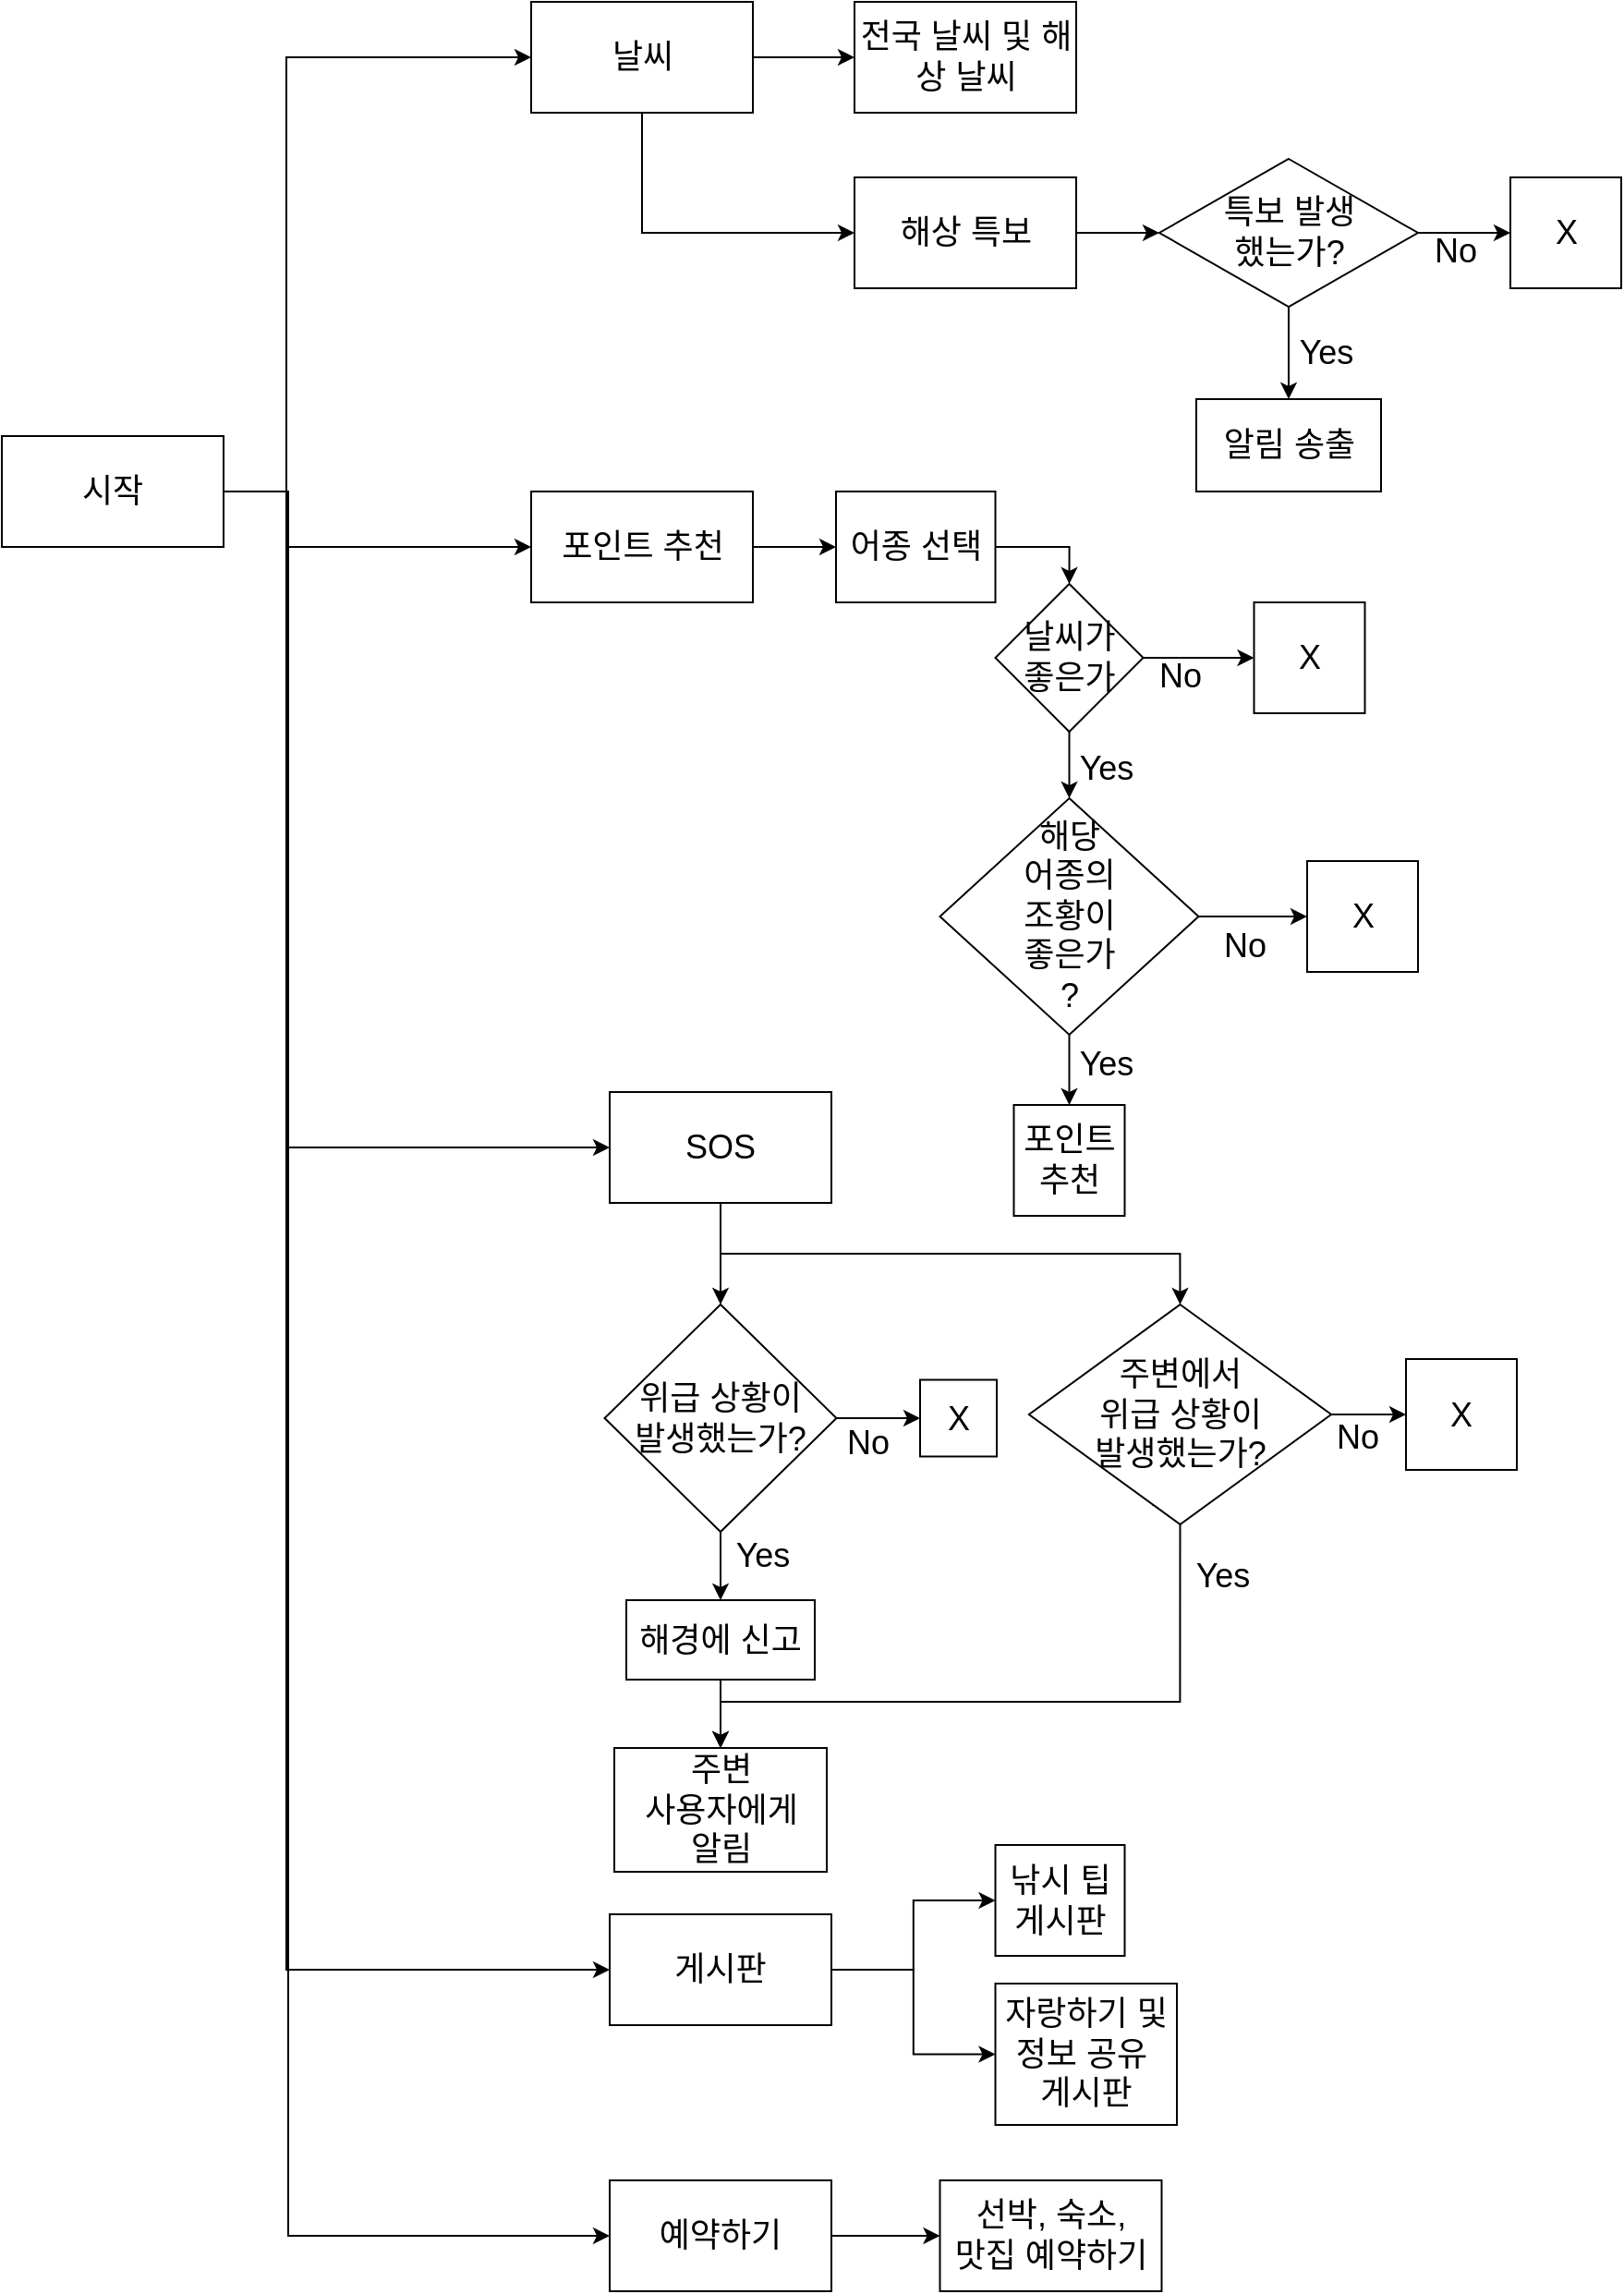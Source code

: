 <mxfile version="13.0.3" type="device"><diagram id="C5RBs43oDa-KdzZeNtuy" name="Page-1"><mxGraphModel dx="2878" dy="207" grid="0" gridSize="10" guides="1" tooltips="1" connect="1" arrows="1" fold="1" page="0" pageScale="1" pageWidth="827" pageHeight="1169" math="0" shadow="0"><root><mxCell id="WIyWlLk6GJQsqaUBKTNV-0"/><mxCell id="WIyWlLk6GJQsqaUBKTNV-1" parent="WIyWlLk6GJQsqaUBKTNV-0"/><mxCell id="WPZVKmL5lqJYASjMzF_t-21" style="edgeStyle=orthogonalEdgeStyle;rounded=0;orthogonalLoop=1;jettySize=auto;html=1;exitX=1;exitY=0.5;exitDx=0;exitDy=0;entryX=0;entryY=0.5;entryDx=0;entryDy=0;" parent="WIyWlLk6GJQsqaUBKTNV-1" source="WPZVKmL5lqJYASjMzF_t-0" target="WPZVKmL5lqJYASjMzF_t-1" edge="1"><mxGeometry relative="1" as="geometry"><Array as="points"><mxPoint x="-260" y="1110"/><mxPoint x="-260" y="875"/></Array></mxGeometry></mxCell><mxCell id="WPZVKmL5lqJYASjMzF_t-22" style="edgeStyle=orthogonalEdgeStyle;rounded=0;orthogonalLoop=1;jettySize=auto;html=1;exitX=1;exitY=0.5;exitDx=0;exitDy=0;entryX=0;entryY=0.5;entryDx=0;entryDy=0;" parent="WIyWlLk6GJQsqaUBKTNV-1" source="WPZVKmL5lqJYASjMzF_t-0" target="WPZVKmL5lqJYASjMzF_t-5" edge="1"><mxGeometry relative="1" as="geometry"><Array as="points"><mxPoint x="-260" y="1110"/><mxPoint x="-260" y="1140"/></Array></mxGeometry></mxCell><mxCell id="WPZVKmL5lqJYASjMzF_t-23" style="edgeStyle=orthogonalEdgeStyle;rounded=0;orthogonalLoop=1;jettySize=auto;html=1;exitX=1;exitY=0.5;exitDx=0;exitDy=0;entryX=0;entryY=0.5;entryDx=0;entryDy=0;" parent="WIyWlLk6GJQsqaUBKTNV-1" source="WPZVKmL5lqJYASjMzF_t-0" target="WPZVKmL5lqJYASjMzF_t-6" edge="1"><mxGeometry relative="1" as="geometry"><mxPoint x="-127" y="1441" as="targetPoint"/><Array as="points"><mxPoint x="-260" y="1110"/><mxPoint x="-260" y="1465"/></Array></mxGeometry></mxCell><mxCell id="WPZVKmL5lqJYASjMzF_t-24" style="edgeStyle=orthogonalEdgeStyle;rounded=0;orthogonalLoop=1;jettySize=auto;html=1;exitX=1;exitY=0.5;exitDx=0;exitDy=0;entryX=0;entryY=0.5;entryDx=0;entryDy=0;" parent="WIyWlLk6GJQsqaUBKTNV-1" source="WPZVKmL5lqJYASjMzF_t-0" target="WPZVKmL5lqJYASjMzF_t-4" edge="1"><mxGeometry relative="1" as="geometry"><Array as="points"><mxPoint x="-260" y="1110"/><mxPoint x="-260" y="1910"/></Array></mxGeometry></mxCell><mxCell id="ukHKx_zSYz_Lm_GWUAdn-16" style="edgeStyle=orthogonalEdgeStyle;rounded=0;orthogonalLoop=1;jettySize=auto;html=1;exitX=1;exitY=0.5;exitDx=0;exitDy=0;entryX=0;entryY=0.5;entryDx=0;entryDy=0;" edge="1" parent="WIyWlLk6GJQsqaUBKTNV-1" source="WPZVKmL5lqJYASjMzF_t-0" target="ukHKx_zSYz_Lm_GWUAdn-14"><mxGeometry relative="1" as="geometry"><Array as="points"><mxPoint x="-259" y="1110"/><mxPoint x="-259" y="2054"/></Array></mxGeometry></mxCell><mxCell id="WPZVKmL5lqJYASjMzF_t-0" value="&lt;font style=&quot;font-size: 18px&quot;&gt;시작&lt;/font&gt;" style="rounded=0;whiteSpace=wrap;html=1;direction=east;" parent="WIyWlLk6GJQsqaUBKTNV-1" vertex="1"><mxGeometry x="-414" y="1080" width="120" height="60" as="geometry"/></mxCell><mxCell id="WPZVKmL5lqJYASjMzF_t-26" style="edgeStyle=orthogonalEdgeStyle;rounded=0;orthogonalLoop=1;jettySize=auto;html=1;exitX=0.5;exitY=1;exitDx=0;exitDy=0;entryX=0;entryY=0.5;entryDx=0;entryDy=0;" parent="WIyWlLk6GJQsqaUBKTNV-1" source="WPZVKmL5lqJYASjMzF_t-1" target="WPZVKmL5lqJYASjMzF_t-8" edge="1"><mxGeometry relative="1" as="geometry"/></mxCell><mxCell id="ukHKx_zSYz_Lm_GWUAdn-1" style="edgeStyle=orthogonalEdgeStyle;rounded=0;orthogonalLoop=1;jettySize=auto;html=1;exitX=1;exitY=0.5;exitDx=0;exitDy=0;entryX=0;entryY=0.5;entryDx=0;entryDy=0;" edge="1" parent="WIyWlLk6GJQsqaUBKTNV-1" source="WPZVKmL5lqJYASjMzF_t-1" target="WPZVKmL5lqJYASjMzF_t-7"><mxGeometry relative="1" as="geometry"/></mxCell><mxCell id="WPZVKmL5lqJYASjMzF_t-1" value="&lt;font style=&quot;font-size: 18px&quot;&gt;날씨&lt;/font&gt;" style="rounded=0;whiteSpace=wrap;html=1;direction=east;" parent="WIyWlLk6GJQsqaUBKTNV-1" vertex="1"><mxGeometry x="-127.5" y="845" width="120" height="60" as="geometry"/></mxCell><mxCell id="WPZVKmL5lqJYASjMzF_t-46" style="edgeStyle=orthogonalEdgeStyle;rounded=0;orthogonalLoop=1;jettySize=auto;html=1;exitX=1;exitY=0.5;exitDx=0;exitDy=0;entryX=0;entryY=0.5;entryDx=0;entryDy=0;" parent="WIyWlLk6GJQsqaUBKTNV-1" source="WPZVKmL5lqJYASjMzF_t-4" target="WPZVKmL5lqJYASjMzF_t-42" edge="1"><mxGeometry relative="1" as="geometry"/></mxCell><mxCell id="WPZVKmL5lqJYASjMzF_t-47" style="edgeStyle=orthogonalEdgeStyle;rounded=0;orthogonalLoop=1;jettySize=auto;html=1;exitX=1;exitY=0.5;exitDx=0;exitDy=0;" parent="WIyWlLk6GJQsqaUBKTNV-1" source="WPZVKmL5lqJYASjMzF_t-4" target="WPZVKmL5lqJYASjMzF_t-43" edge="1"><mxGeometry relative="1" as="geometry"/></mxCell><mxCell id="WPZVKmL5lqJYASjMzF_t-4" value="&lt;font style=&quot;font-size: 18px&quot;&gt;게시판&lt;/font&gt;" style="rounded=0;whiteSpace=wrap;html=1;direction=east;" parent="WIyWlLk6GJQsqaUBKTNV-1" vertex="1"><mxGeometry x="-85" y="1880" width="120" height="60" as="geometry"/></mxCell><mxCell id="ukHKx_zSYz_Lm_GWUAdn-6" style="edgeStyle=orthogonalEdgeStyle;rounded=0;orthogonalLoop=1;jettySize=auto;html=1;exitX=1;exitY=0.5;exitDx=0;exitDy=0;entryX=0;entryY=0.5;entryDx=0;entryDy=0;" edge="1" parent="WIyWlLk6GJQsqaUBKTNV-1" source="WPZVKmL5lqJYASjMzF_t-5" target="ukHKx_zSYz_Lm_GWUAdn-5"><mxGeometry relative="1" as="geometry"/></mxCell><mxCell id="WPZVKmL5lqJYASjMzF_t-5" value="&lt;font style=&quot;font-size: 18px&quot;&gt;포인트 추천&lt;/font&gt;" style="rounded=0;whiteSpace=wrap;html=1;direction=east;" parent="WIyWlLk6GJQsqaUBKTNV-1" vertex="1"><mxGeometry x="-127.5" y="1110" width="120" height="60" as="geometry"/></mxCell><mxCell id="WPZVKmL5lqJYASjMzF_t-30" style="edgeStyle=orthogonalEdgeStyle;rounded=0;orthogonalLoop=1;jettySize=auto;html=1;exitX=0.5;exitY=1;exitDx=0;exitDy=0;entryX=0.5;entryY=0;entryDx=0;entryDy=0;" parent="WIyWlLk6GJQsqaUBKTNV-1" source="WPZVKmL5lqJYASjMzF_t-6" target="WPZVKmL5lqJYASjMzF_t-16" edge="1"><mxGeometry relative="1" as="geometry"/></mxCell><mxCell id="WPZVKmL5lqJYASjMzF_t-64" style="edgeStyle=orthogonalEdgeStyle;rounded=0;orthogonalLoop=1;jettySize=auto;html=1;exitX=0.5;exitY=1;exitDx=0;exitDy=0;entryX=0.5;entryY=0;entryDx=0;entryDy=0;" parent="WIyWlLk6GJQsqaUBKTNV-1" source="WPZVKmL5lqJYASjMzF_t-6" target="WPZVKmL5lqJYASjMzF_t-62" edge="1"><mxGeometry relative="1" as="geometry"/></mxCell><mxCell id="WPZVKmL5lqJYASjMzF_t-6" value="&lt;font style=&quot;font-size: 18px&quot;&gt;SOS&lt;/font&gt;" style="rounded=0;whiteSpace=wrap;html=1;direction=east;" parent="WIyWlLk6GJQsqaUBKTNV-1" vertex="1"><mxGeometry x="-85" y="1435" width="120" height="60" as="geometry"/></mxCell><mxCell id="WPZVKmL5lqJYASjMzF_t-7" value="&lt;font style=&quot;font-size: 18px&quot;&gt;전국 날씨 및 해상 날씨&lt;/font&gt;" style="rounded=0;whiteSpace=wrap;html=1;direction=east;" parent="WIyWlLk6GJQsqaUBKTNV-1" vertex="1"><mxGeometry x="47.5" y="845" width="120" height="60" as="geometry"/></mxCell><mxCell id="WPZVKmL5lqJYASjMzF_t-33" style="edgeStyle=orthogonalEdgeStyle;rounded=0;orthogonalLoop=1;jettySize=auto;html=1;exitX=1;exitY=0.5;exitDx=0;exitDy=0;entryX=0;entryY=0.5;entryDx=0;entryDy=0;" parent="WIyWlLk6GJQsqaUBKTNV-1" source="WPZVKmL5lqJYASjMzF_t-8" target="WPZVKmL5lqJYASjMzF_t-11" edge="1"><mxGeometry relative="1" as="geometry"/></mxCell><mxCell id="WPZVKmL5lqJYASjMzF_t-8" value="&lt;font style=&quot;font-size: 18px&quot;&gt;해상 특보&lt;/font&gt;" style="rounded=0;whiteSpace=wrap;html=1;direction=east;" parent="WIyWlLk6GJQsqaUBKTNV-1" vertex="1"><mxGeometry x="47.5" y="940" width="120" height="60" as="geometry"/></mxCell><mxCell id="WPZVKmL5lqJYASjMzF_t-28" style="edgeStyle=orthogonalEdgeStyle;rounded=0;orthogonalLoop=1;jettySize=auto;html=1;exitX=0.5;exitY=1;exitDx=0;exitDy=0;entryX=0.5;entryY=0;entryDx=0;entryDy=0;" parent="WIyWlLk6GJQsqaUBKTNV-1" source="WPZVKmL5lqJYASjMzF_t-9" target="WPZVKmL5lqJYASjMzF_t-10" edge="1"><mxGeometry relative="1" as="geometry"/></mxCell><mxCell id="WPZVKmL5lqJYASjMzF_t-58" style="edgeStyle=orthogonalEdgeStyle;rounded=0;orthogonalLoop=1;jettySize=auto;html=1;exitX=1;exitY=0.5;exitDx=0;exitDy=0;entryX=0;entryY=0.5;entryDx=0;entryDy=0;" parent="WIyWlLk6GJQsqaUBKTNV-1" source="WPZVKmL5lqJYASjMzF_t-9" target="WPZVKmL5lqJYASjMzF_t-57" edge="1"><mxGeometry relative="1" as="geometry"/></mxCell><mxCell id="WPZVKmL5lqJYASjMzF_t-9" value="&lt;font style=&quot;font-size: 18px&quot;&gt;날씨가&lt;br&gt;좋은가&lt;/font&gt;" style="rhombus;whiteSpace=wrap;html=1;direction=east;" parent="WIyWlLk6GJQsqaUBKTNV-1" vertex="1"><mxGeometry x="123.75" y="1160" width="80" height="80" as="geometry"/></mxCell><mxCell id="WPZVKmL5lqJYASjMzF_t-29" style="edgeStyle=orthogonalEdgeStyle;rounded=0;orthogonalLoop=1;jettySize=auto;html=1;exitX=0.5;exitY=1;exitDx=0;exitDy=0;entryX=0.5;entryY=0;entryDx=0;entryDy=0;" parent="WIyWlLk6GJQsqaUBKTNV-1" source="WPZVKmL5lqJYASjMzF_t-10" target="WPZVKmL5lqJYASjMzF_t-20" edge="1"><mxGeometry relative="1" as="geometry"/></mxCell><mxCell id="WPZVKmL5lqJYASjMzF_t-38" style="edgeStyle=orthogonalEdgeStyle;rounded=0;orthogonalLoop=1;jettySize=auto;html=1;exitX=1;exitY=0.5;exitDx=0;exitDy=0;entryX=0;entryY=0.5;entryDx=0;entryDy=0;" parent="WIyWlLk6GJQsqaUBKTNV-1" source="WPZVKmL5lqJYASjMzF_t-10" target="WPZVKmL5lqJYASjMzF_t-37" edge="1"><mxGeometry relative="1" as="geometry"/></mxCell><mxCell id="WPZVKmL5lqJYASjMzF_t-10" value="&lt;font style=&quot;font-size: 18px&quot;&gt;해당 &lt;br&gt;어종의&lt;br&gt;조황이 &lt;br&gt;좋은가&lt;br&gt;?&lt;/font&gt;" style="rhombus;whiteSpace=wrap;html=1;direction=east;" parent="WIyWlLk6GJQsqaUBKTNV-1" vertex="1"><mxGeometry x="93.75" y="1276" width="140" height="128" as="geometry"/></mxCell><mxCell id="WPZVKmL5lqJYASjMzF_t-34" style="edgeStyle=orthogonalEdgeStyle;rounded=0;orthogonalLoop=1;jettySize=auto;html=1;exitX=0.5;exitY=1;exitDx=0;exitDy=0;entryX=0.5;entryY=0;entryDx=0;entryDy=0;" parent="WIyWlLk6GJQsqaUBKTNV-1" source="WPZVKmL5lqJYASjMzF_t-11" target="WPZVKmL5lqJYASjMzF_t-12" edge="1"><mxGeometry relative="1" as="geometry"/></mxCell><mxCell id="WPZVKmL5lqJYASjMzF_t-35" style="edgeStyle=orthogonalEdgeStyle;rounded=0;orthogonalLoop=1;jettySize=auto;html=1;exitX=1;exitY=0.5;exitDx=0;exitDy=0;" parent="WIyWlLk6GJQsqaUBKTNV-1" source="WPZVKmL5lqJYASjMzF_t-11" target="WPZVKmL5lqJYASjMzF_t-13" edge="1"><mxGeometry relative="1" as="geometry"/></mxCell><mxCell id="WPZVKmL5lqJYASjMzF_t-11" value="&lt;font style=&quot;font-size: 18px&quot;&gt;특보 발생&lt;br&gt;했는가?&lt;/font&gt;" style="rhombus;whiteSpace=wrap;html=1;direction=east;" parent="WIyWlLk6GJQsqaUBKTNV-1" vertex="1"><mxGeometry x="212.5" y="930" width="140" height="80" as="geometry"/></mxCell><mxCell id="WPZVKmL5lqJYASjMzF_t-12" value="&lt;font style=&quot;font-size: 18px&quot;&gt;알림 송출&lt;/font&gt;" style="rounded=0;whiteSpace=wrap;html=1;direction=east;" parent="WIyWlLk6GJQsqaUBKTNV-1" vertex="1"><mxGeometry x="232.5" y="1060" width="100" height="50" as="geometry"/></mxCell><mxCell id="WPZVKmL5lqJYASjMzF_t-13" value="&lt;font style=&quot;font-size: 18px&quot;&gt;X&lt;/font&gt;" style="rounded=0;whiteSpace=wrap;html=1;direction=east;" parent="WIyWlLk6GJQsqaUBKTNV-1" vertex="1"><mxGeometry x="402.5" y="940" width="60" height="60" as="geometry"/></mxCell><mxCell id="WPZVKmL5lqJYASjMzF_t-31" style="edgeStyle=orthogonalEdgeStyle;rounded=0;orthogonalLoop=1;jettySize=auto;html=1;exitX=0.5;exitY=1;exitDx=0;exitDy=0;entryX=0.5;entryY=0;entryDx=0;entryDy=0;" parent="WIyWlLk6GJQsqaUBKTNV-1" source="WPZVKmL5lqJYASjMzF_t-16" target="WPZVKmL5lqJYASjMzF_t-18" edge="1"><mxGeometry relative="1" as="geometry"/></mxCell><mxCell id="ukHKx_zSYz_Lm_GWUAdn-10" style="edgeStyle=orthogonalEdgeStyle;rounded=0;orthogonalLoop=1;jettySize=auto;html=1;exitX=1;exitY=0.5;exitDx=0;exitDy=0;entryX=0;entryY=0.5;entryDx=0;entryDy=0;" edge="1" parent="WIyWlLk6GJQsqaUBKTNV-1" source="WPZVKmL5lqJYASjMzF_t-16" target="WPZVKmL5lqJYASjMzF_t-68"><mxGeometry relative="1" as="geometry"/></mxCell><mxCell id="WPZVKmL5lqJYASjMzF_t-16" value="&lt;font style=&quot;font-size: 18px&quot;&gt;위급 상황이&lt;br&gt;발생했는가?&lt;/font&gt;" style="rhombus;whiteSpace=wrap;html=1;direction=east;" parent="WIyWlLk6GJQsqaUBKTNV-1" vertex="1"><mxGeometry x="-87.75" y="1550" width="125.5" height="123" as="geometry"/></mxCell><mxCell id="WPZVKmL5lqJYASjMzF_t-32" style="edgeStyle=orthogonalEdgeStyle;rounded=0;orthogonalLoop=1;jettySize=auto;html=1;exitX=0.5;exitY=1;exitDx=0;exitDy=0;entryX=0.5;entryY=0;entryDx=0;entryDy=0;" parent="WIyWlLk6GJQsqaUBKTNV-1" source="WPZVKmL5lqJYASjMzF_t-18" target="WPZVKmL5lqJYASjMzF_t-19" edge="1"><mxGeometry relative="1" as="geometry"/></mxCell><mxCell id="WPZVKmL5lqJYASjMzF_t-18" value="&lt;font style=&quot;font-size: 18px&quot;&gt;해경에 신고&lt;/font&gt;" style="rounded=0;whiteSpace=wrap;html=1;direction=east;" parent="WIyWlLk6GJQsqaUBKTNV-1" vertex="1"><mxGeometry x="-76" y="1710" width="102" height="43" as="geometry"/></mxCell><mxCell id="WPZVKmL5lqJYASjMzF_t-19" value="&lt;font style=&quot;font-size: 18px&quot;&gt;주변 &lt;br&gt;사용자에게&lt;br&gt;알림&lt;/font&gt;" style="rounded=0;whiteSpace=wrap;html=1;direction=east;" parent="WIyWlLk6GJQsqaUBKTNV-1" vertex="1"><mxGeometry x="-82.5" y="1790" width="115" height="67" as="geometry"/></mxCell><mxCell id="WPZVKmL5lqJYASjMzF_t-20" value="&lt;font style=&quot;font-size: 18px&quot;&gt;포인트&lt;br&gt;추천&lt;/font&gt;" style="rounded=0;whiteSpace=wrap;html=1;direction=east;" parent="WIyWlLk6GJQsqaUBKTNV-1" vertex="1"><mxGeometry x="133.75" y="1442" width="60" height="60" as="geometry"/></mxCell><mxCell id="WPZVKmL5lqJYASjMzF_t-36" value="&lt;font style=&quot;font-size: 18px&quot;&gt;X&lt;/font&gt;" style="rounded=0;whiteSpace=wrap;html=1;direction=east;" parent="WIyWlLk6GJQsqaUBKTNV-1" vertex="1"><mxGeometry x="346" y="1579.5" width="60" height="60" as="geometry"/></mxCell><mxCell id="WPZVKmL5lqJYASjMzF_t-37" value="&lt;font style=&quot;font-size: 18px&quot;&gt;X&lt;/font&gt;" style="rounded=0;whiteSpace=wrap;html=1;direction=east;" parent="WIyWlLk6GJQsqaUBKTNV-1" vertex="1"><mxGeometry x="292.5" y="1310" width="60" height="60" as="geometry"/></mxCell><mxCell id="WPZVKmL5lqJYASjMzF_t-42" value="&lt;font style=&quot;font-size: 18px&quot;&gt;낚시 팁&lt;br&gt;게시판&lt;/font&gt;" style="rounded=0;whiteSpace=wrap;html=1;direction=east;" parent="WIyWlLk6GJQsqaUBKTNV-1" vertex="1"><mxGeometry x="123.75" y="1842.5" width="70" height="60" as="geometry"/></mxCell><mxCell id="WPZVKmL5lqJYASjMzF_t-43" value="&lt;font style=&quot;font-size: 18px&quot;&gt;자랑하기 및&lt;br&gt;정보 공유&amp;nbsp;&lt;br&gt;게시판&lt;/font&gt;" style="rounded=0;whiteSpace=wrap;html=1;direction=east;" parent="WIyWlLk6GJQsqaUBKTNV-1" vertex="1"><mxGeometry x="123.75" y="1917.5" width="98.25" height="76.5" as="geometry"/></mxCell><mxCell id="WPZVKmL5lqJYASjMzF_t-49" value="&lt;font style=&quot;font-size: 18px&quot;&gt;Yes&lt;/font&gt;" style="text;html=1;strokeColor=none;fillColor=none;align=center;verticalAlign=middle;whiteSpace=wrap;rounded=0;direction=east;" parent="WIyWlLk6GJQsqaUBKTNV-1" vertex="1"><mxGeometry x="163.75" y="1250" width="40" height="20" as="geometry"/></mxCell><mxCell id="WPZVKmL5lqJYASjMzF_t-50" value="&lt;font style=&quot;font-size: 18px&quot;&gt;Yes&lt;/font&gt;" style="text;html=1;strokeColor=none;fillColor=none;align=center;verticalAlign=middle;whiteSpace=wrap;rounded=0;direction=east;" parent="WIyWlLk6GJQsqaUBKTNV-1" vertex="1"><mxGeometry x="163.75" y="1410" width="40" height="20" as="geometry"/></mxCell><mxCell id="WPZVKmL5lqJYASjMzF_t-51" value="&lt;font style=&quot;font-size: 18px&quot;&gt;Yes&lt;/font&gt;" style="text;html=1;strokeColor=none;fillColor=none;align=center;verticalAlign=middle;whiteSpace=wrap;rounded=0;direction=east;" parent="WIyWlLk6GJQsqaUBKTNV-1" vertex="1"><mxGeometry x="282.5" y="1025" width="40" height="20" as="geometry"/></mxCell><mxCell id="WPZVKmL5lqJYASjMzF_t-52" value="&lt;font style=&quot;font-size: 18px&quot;&gt;Yes&lt;/font&gt;" style="text;html=1;strokeColor=none;fillColor=none;align=center;verticalAlign=middle;whiteSpace=wrap;rounded=0;direction=east;" parent="WIyWlLk6GJQsqaUBKTNV-1" vertex="1"><mxGeometry x="-22" y="1676" width="40" height="20" as="geometry"/></mxCell><mxCell id="WPZVKmL5lqJYASjMzF_t-53" value="Yes" style="text;html=1;strokeColor=none;fillColor=none;align=center;verticalAlign=middle;whiteSpace=wrap;rounded=0;direction=east;" parent="WIyWlLk6GJQsqaUBKTNV-1" vertex="1"><mxGeometry x="195" y="1645" width="40" height="20" as="geometry"/></mxCell><mxCell id="WPZVKmL5lqJYASjMzF_t-55" value="&lt;font style=&quot;font-size: 18px&quot;&gt;No&lt;/font&gt;" style="text;html=1;strokeColor=none;fillColor=none;align=center;verticalAlign=middle;whiteSpace=wrap;rounded=0;direction=east;" parent="WIyWlLk6GJQsqaUBKTNV-1" vertex="1"><mxGeometry x="352.5" y="970" width="40" height="20" as="geometry"/></mxCell><mxCell id="WPZVKmL5lqJYASjMzF_t-57" value="&lt;font style=&quot;font-size: 18px&quot;&gt;X&lt;/font&gt;" style="rounded=0;whiteSpace=wrap;html=1;direction=east;" parent="WIyWlLk6GJQsqaUBKTNV-1" vertex="1"><mxGeometry x="263.75" y="1170" width="60" height="60" as="geometry"/></mxCell><mxCell id="WPZVKmL5lqJYASjMzF_t-59" value="&lt;font style=&quot;font-size: 18px&quot;&gt;No&lt;/font&gt;" style="text;html=1;strokeColor=none;fillColor=none;align=center;verticalAlign=middle;whiteSpace=wrap;rounded=0;direction=east;" parent="WIyWlLk6GJQsqaUBKTNV-1" vertex="1"><mxGeometry x="239" y="1346" width="40" height="20" as="geometry"/></mxCell><mxCell id="WPZVKmL5lqJYASjMzF_t-60" value="&lt;font style=&quot;font-size: 18px&quot;&gt;No&lt;/font&gt;" style="text;html=1;strokeColor=none;fillColor=none;align=center;verticalAlign=middle;whiteSpace=wrap;rounded=0;direction=east;" parent="WIyWlLk6GJQsqaUBKTNV-1" vertex="1"><mxGeometry x="203.75" y="1200" width="40" height="20" as="geometry"/></mxCell><mxCell id="WPZVKmL5lqJYASjMzF_t-61" value="&lt;font style=&quot;font-size: 18px&quot;&gt;No&lt;/font&gt;" style="text;html=1;strokeColor=none;fillColor=none;align=center;verticalAlign=middle;whiteSpace=wrap;rounded=0;direction=east;" parent="WIyWlLk6GJQsqaUBKTNV-1" vertex="1"><mxGeometry x="35" y="1615" width="40" height="20" as="geometry"/></mxCell><mxCell id="WPZVKmL5lqJYASjMzF_t-63" style="edgeStyle=orthogonalEdgeStyle;rounded=0;orthogonalLoop=1;jettySize=auto;html=1;exitX=0.5;exitY=1;exitDx=0;exitDy=0;entryX=0.5;entryY=0;entryDx=0;entryDy=0;" parent="WIyWlLk6GJQsqaUBKTNV-1" source="WPZVKmL5lqJYASjMzF_t-62" target="WPZVKmL5lqJYASjMzF_t-19" edge="1"><mxGeometry relative="1" as="geometry"><mxPoint x="5" y="1785" as="targetPoint"/><Array as="points"><mxPoint x="224" y="1765"/><mxPoint x="-25" y="1765"/></Array></mxGeometry></mxCell><mxCell id="WPZVKmL5lqJYASjMzF_t-66" style="edgeStyle=orthogonalEdgeStyle;rounded=0;orthogonalLoop=1;jettySize=auto;html=1;exitX=1;exitY=0.5;exitDx=0;exitDy=0;entryX=0;entryY=0.5;entryDx=0;entryDy=0;" parent="WIyWlLk6GJQsqaUBKTNV-1" source="WPZVKmL5lqJYASjMzF_t-62" target="WPZVKmL5lqJYASjMzF_t-36" edge="1"><mxGeometry relative="1" as="geometry"/></mxCell><mxCell id="WPZVKmL5lqJYASjMzF_t-62" value="&lt;font style=&quot;font-size: 18px&quot;&gt;주변에서&lt;br&gt;위급 상황이 &lt;br&gt;발생했는가?&lt;/font&gt;" style="rhombus;whiteSpace=wrap;html=1;direction=east;" parent="WIyWlLk6GJQsqaUBKTNV-1" vertex="1"><mxGeometry x="141.93" y="1550" width="163.63" height="119" as="geometry"/></mxCell><mxCell id="WPZVKmL5lqJYASjMzF_t-67" value="&lt;font style=&quot;font-size: 18px&quot;&gt;No&lt;/font&gt;" style="text;html=1;strokeColor=none;fillColor=none;align=center;verticalAlign=middle;whiteSpace=wrap;rounded=0;direction=east;" parent="WIyWlLk6GJQsqaUBKTNV-1" vertex="1"><mxGeometry x="300" y="1612.25" width="40" height="20" as="geometry"/></mxCell><mxCell id="WPZVKmL5lqJYASjMzF_t-68" value="&lt;font style=&quot;font-size: 18px&quot;&gt;X&lt;/font&gt;" style="rounded=0;whiteSpace=wrap;html=1;direction=east;" parent="WIyWlLk6GJQsqaUBKTNV-1" vertex="1"><mxGeometry x="83" y="1590.75" width="41.5" height="41.5" as="geometry"/></mxCell><mxCell id="ukHKx_zSYz_Lm_GWUAdn-7" style="edgeStyle=orthogonalEdgeStyle;rounded=0;orthogonalLoop=1;jettySize=auto;html=1;exitX=1;exitY=0.5;exitDx=0;exitDy=0;entryX=0.5;entryY=0;entryDx=0;entryDy=0;" edge="1" parent="WIyWlLk6GJQsqaUBKTNV-1" source="ukHKx_zSYz_Lm_GWUAdn-5" target="WPZVKmL5lqJYASjMzF_t-9"><mxGeometry relative="1" as="geometry"/></mxCell><mxCell id="ukHKx_zSYz_Lm_GWUAdn-5" value="&lt;font style=&quot;font-size: 18px&quot;&gt;어종 선택&lt;/font&gt;" style="rounded=0;whiteSpace=wrap;html=1;direction=east;" vertex="1" parent="WIyWlLk6GJQsqaUBKTNV-1"><mxGeometry x="37.5" y="1110" width="86.25" height="60" as="geometry"/></mxCell><mxCell id="ukHKx_zSYz_Lm_GWUAdn-13" value="&lt;font style=&quot;font-size: 18px&quot;&gt;Yes&lt;/font&gt;" style="text;html=1;strokeColor=none;fillColor=none;align=center;verticalAlign=middle;whiteSpace=wrap;rounded=0;direction=east;" vertex="1" parent="WIyWlLk6GJQsqaUBKTNV-1"><mxGeometry x="227" y="1687" width="40" height="20" as="geometry"/></mxCell><mxCell id="ukHKx_zSYz_Lm_GWUAdn-17" style="edgeStyle=orthogonalEdgeStyle;rounded=0;orthogonalLoop=1;jettySize=auto;html=1;exitX=1;exitY=0.5;exitDx=0;exitDy=0;entryX=0;entryY=0.5;entryDx=0;entryDy=0;" edge="1" parent="WIyWlLk6GJQsqaUBKTNV-1" source="ukHKx_zSYz_Lm_GWUAdn-14" target="ukHKx_zSYz_Lm_GWUAdn-15"><mxGeometry relative="1" as="geometry"/></mxCell><mxCell id="ukHKx_zSYz_Lm_GWUAdn-14" value="&lt;font style=&quot;font-size: 18px&quot;&gt;예약하기&lt;/font&gt;" style="rounded=0;whiteSpace=wrap;html=1;direction=east;" vertex="1" parent="WIyWlLk6GJQsqaUBKTNV-1"><mxGeometry x="-85" y="2024" width="120" height="60" as="geometry"/></mxCell><mxCell id="ukHKx_zSYz_Lm_GWUAdn-15" value="&lt;span style=&quot;font-size: 18px&quot;&gt;선박, 숙소,&lt;br&gt;맛집 예약하기&lt;br&gt;&lt;/span&gt;" style="rounded=0;whiteSpace=wrap;html=1;direction=east;" vertex="1" parent="WIyWlLk6GJQsqaUBKTNV-1"><mxGeometry x="93.75" y="2024" width="120" height="60" as="geometry"/></mxCell></root></mxGraphModel></diagram></mxfile>